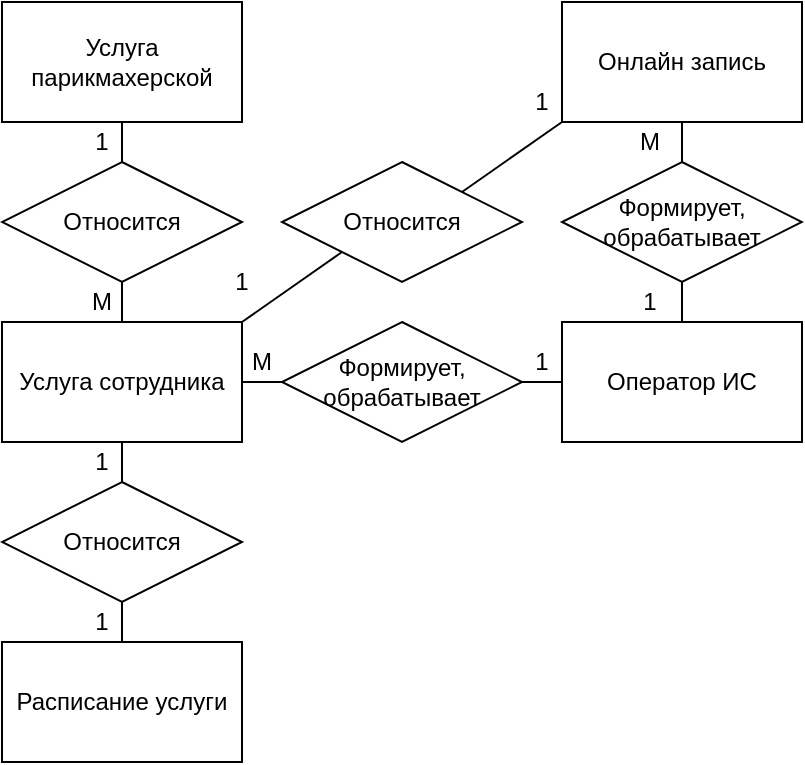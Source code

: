 <mxfile version="22.1.18" type="device">
  <diagram name="Страница — 1" id="5ePIm6rmMQMxbN_MCY2b">
    <mxGraphModel dx="1434" dy="839" grid="1" gridSize="10" guides="1" tooltips="1" connect="1" arrows="1" fold="1" page="1" pageScale="1" pageWidth="827" pageHeight="1169" math="0" shadow="0">
      <root>
        <mxCell id="0" />
        <mxCell id="1" parent="0" />
        <mxCell id="b7qSNu4wMWykK4Xs-MMY-12" value="" style="endArrow=none;html=1;rounded=0;entryX=0;entryY=0.5;entryDx=0;entryDy=0;exitX=1;exitY=0.5;exitDx=0;exitDy=0;" edge="1" parent="1" source="b7qSNu4wMWykK4Xs-MMY-3" target="b7qSNu4wMWykK4Xs-MMY-4">
          <mxGeometry width="50" height="50" relative="1" as="geometry">
            <mxPoint x="300" y="470" as="sourcePoint" />
            <mxPoint x="350" y="420" as="targetPoint" />
          </mxGeometry>
        </mxCell>
        <mxCell id="b7qSNu4wMWykK4Xs-MMY-11" value="" style="endArrow=none;html=1;rounded=0;entryX=0.5;entryY=1;entryDx=0;entryDy=0;exitX=0.5;exitY=0;exitDx=0;exitDy=0;" edge="1" parent="1" source="b7qSNu4wMWykK4Xs-MMY-5" target="b7qSNu4wMWykK4Xs-MMY-1">
          <mxGeometry width="50" height="50" relative="1" as="geometry">
            <mxPoint x="260" y="490" as="sourcePoint" />
            <mxPoint x="310" y="440" as="targetPoint" />
          </mxGeometry>
        </mxCell>
        <mxCell id="b7qSNu4wMWykK4Xs-MMY-7" value="" style="endArrow=none;html=1;rounded=0;entryX=0.5;entryY=1;entryDx=0;entryDy=0;exitX=0.5;exitY=0;exitDx=0;exitDy=0;" edge="1" parent="1" source="b7qSNu4wMWykK4Xs-MMY-4" target="b7qSNu4wMWykK4Xs-MMY-2">
          <mxGeometry width="50" height="50" relative="1" as="geometry">
            <mxPoint x="420" y="420" as="sourcePoint" />
            <mxPoint x="470" y="370" as="targetPoint" />
          </mxGeometry>
        </mxCell>
        <mxCell id="b7qSNu4wMWykK4Xs-MMY-1" value="Услуга парикмахерской" style="rounded=0;whiteSpace=wrap;html=1;" vertex="1" parent="1">
          <mxGeometry x="80" y="160" width="120" height="60" as="geometry" />
        </mxCell>
        <mxCell id="b7qSNu4wMWykK4Xs-MMY-2" value="Онлайн запись" style="rounded=0;whiteSpace=wrap;html=1;" vertex="1" parent="1">
          <mxGeometry x="360" y="160" width="120" height="60" as="geometry" />
        </mxCell>
        <mxCell id="b7qSNu4wMWykK4Xs-MMY-3" value="Услуга сотрудника" style="rounded=0;whiteSpace=wrap;html=1;" vertex="1" parent="1">
          <mxGeometry x="80" y="320" width="120" height="60" as="geometry" />
        </mxCell>
        <mxCell id="b7qSNu4wMWykK4Xs-MMY-4" value="Оператор ИС" style="rounded=0;whiteSpace=wrap;html=1;" vertex="1" parent="1">
          <mxGeometry x="360" y="320" width="120" height="60" as="geometry" />
        </mxCell>
        <mxCell id="b7qSNu4wMWykK4Xs-MMY-5" value="Расписание услуги" style="rounded=0;whiteSpace=wrap;html=1;" vertex="1" parent="1">
          <mxGeometry x="80" y="480" width="120" height="60" as="geometry" />
        </mxCell>
        <mxCell id="b7qSNu4wMWykK4Xs-MMY-6" value="Формирует, обрабатывает" style="rhombus;whiteSpace=wrap;html=1;" vertex="1" parent="1">
          <mxGeometry x="360" y="240" width="120" height="60" as="geometry" />
        </mxCell>
        <mxCell id="b7qSNu4wMWykK4Xs-MMY-8" value="Относится" style="rhombus;whiteSpace=wrap;html=1;" vertex="1" parent="1">
          <mxGeometry x="80" y="400" width="120" height="60" as="geometry" />
        </mxCell>
        <mxCell id="b7qSNu4wMWykK4Xs-MMY-9" value="Формирует, обрабатывает" style="rhombus;whiteSpace=wrap;html=1;" vertex="1" parent="1">
          <mxGeometry x="220" y="320" width="120" height="60" as="geometry" />
        </mxCell>
        <mxCell id="b7qSNu4wMWykK4Xs-MMY-10" value="Относится" style="rhombus;whiteSpace=wrap;html=1;" vertex="1" parent="1">
          <mxGeometry x="80" y="240" width="120" height="60" as="geometry" />
        </mxCell>
        <mxCell id="b7qSNu4wMWykK4Xs-MMY-21" value="1" style="text;html=1;strokeColor=none;fillColor=none;align=center;verticalAlign=middle;whiteSpace=wrap;rounded=0;" vertex="1" parent="1">
          <mxGeometry x="340" y="330" width="20" height="20" as="geometry" />
        </mxCell>
        <mxCell id="b7qSNu4wMWykK4Xs-MMY-23" value="1" style="text;html=1;strokeColor=none;fillColor=none;align=center;verticalAlign=middle;whiteSpace=wrap;rounded=0;" vertex="1" parent="1">
          <mxGeometry x="394" y="300" width="20" height="20" as="geometry" />
        </mxCell>
        <mxCell id="b7qSNu4wMWykK4Xs-MMY-25" value="1" style="text;html=1;strokeColor=none;fillColor=none;align=center;verticalAlign=middle;whiteSpace=wrap;rounded=0;" vertex="1" parent="1">
          <mxGeometry x="120" y="460" width="20" height="20" as="geometry" />
        </mxCell>
        <mxCell id="b7qSNu4wMWykK4Xs-MMY-26" value="М" style="text;html=1;strokeColor=none;fillColor=none;align=center;verticalAlign=middle;whiteSpace=wrap;rounded=0;" vertex="1" parent="1">
          <mxGeometry x="200" y="330" width="20" height="20" as="geometry" />
        </mxCell>
        <mxCell id="b7qSNu4wMWykK4Xs-MMY-27" value="1" style="text;html=1;strokeColor=none;fillColor=none;align=center;verticalAlign=middle;whiteSpace=wrap;rounded=0;" vertex="1" parent="1">
          <mxGeometry x="120" y="380" width="20" height="20" as="geometry" />
        </mxCell>
        <mxCell id="b7qSNu4wMWykK4Xs-MMY-28" value="М" style="text;html=1;strokeColor=none;fillColor=none;align=center;verticalAlign=middle;whiteSpace=wrap;rounded=0;" vertex="1" parent="1">
          <mxGeometry x="394" y="220" width="20" height="20" as="geometry" />
        </mxCell>
        <mxCell id="b7qSNu4wMWykK4Xs-MMY-29" value="1" style="text;html=1;strokeColor=none;fillColor=none;align=center;verticalAlign=middle;whiteSpace=wrap;rounded=0;" vertex="1" parent="1">
          <mxGeometry x="120" y="220" width="20" height="20" as="geometry" />
        </mxCell>
        <mxCell id="b7qSNu4wMWykK4Xs-MMY-30" value="М" style="text;html=1;strokeColor=none;fillColor=none;align=center;verticalAlign=middle;whiteSpace=wrap;rounded=0;" vertex="1" parent="1">
          <mxGeometry x="120" y="300" width="20" height="20" as="geometry" />
        </mxCell>
        <mxCell id="b7qSNu4wMWykK4Xs-MMY-33" value="Относится" style="rhombus;whiteSpace=wrap;html=1;" vertex="1" parent="1">
          <mxGeometry x="220" y="240" width="120" height="60" as="geometry" />
        </mxCell>
        <mxCell id="b7qSNu4wMWykK4Xs-MMY-34" value="" style="endArrow=none;html=1;rounded=0;entryX=0;entryY=1;entryDx=0;entryDy=0;exitX=1;exitY=0;exitDx=0;exitDy=0;" edge="1" parent="1" source="b7qSNu4wMWykK4Xs-MMY-33" target="b7qSNu4wMWykK4Xs-MMY-2">
          <mxGeometry width="50" height="50" relative="1" as="geometry">
            <mxPoint x="280" y="200" as="sourcePoint" />
            <mxPoint x="330" y="150" as="targetPoint" />
          </mxGeometry>
        </mxCell>
        <mxCell id="b7qSNu4wMWykK4Xs-MMY-35" value="" style="endArrow=none;html=1;rounded=0;entryX=0;entryY=1;entryDx=0;entryDy=0;exitX=1;exitY=0;exitDx=0;exitDy=0;" edge="1" parent="1" source="b7qSNu4wMWykK4Xs-MMY-3" target="b7qSNu4wMWykK4Xs-MMY-33">
          <mxGeometry width="50" height="50" relative="1" as="geometry">
            <mxPoint x="320" y="265" as="sourcePoint" />
            <mxPoint x="370" y="230" as="targetPoint" />
          </mxGeometry>
        </mxCell>
        <mxCell id="b7qSNu4wMWykK4Xs-MMY-36" value="1" style="text;html=1;strokeColor=none;fillColor=none;align=center;verticalAlign=middle;whiteSpace=wrap;rounded=0;" vertex="1" parent="1">
          <mxGeometry x="340" y="200" width="20" height="20" as="geometry" />
        </mxCell>
        <mxCell id="b7qSNu4wMWykK4Xs-MMY-37" value="1" style="text;html=1;strokeColor=none;fillColor=none;align=center;verticalAlign=middle;whiteSpace=wrap;rounded=0;" vertex="1" parent="1">
          <mxGeometry x="190" y="290" width="20" height="20" as="geometry" />
        </mxCell>
      </root>
    </mxGraphModel>
  </diagram>
</mxfile>

